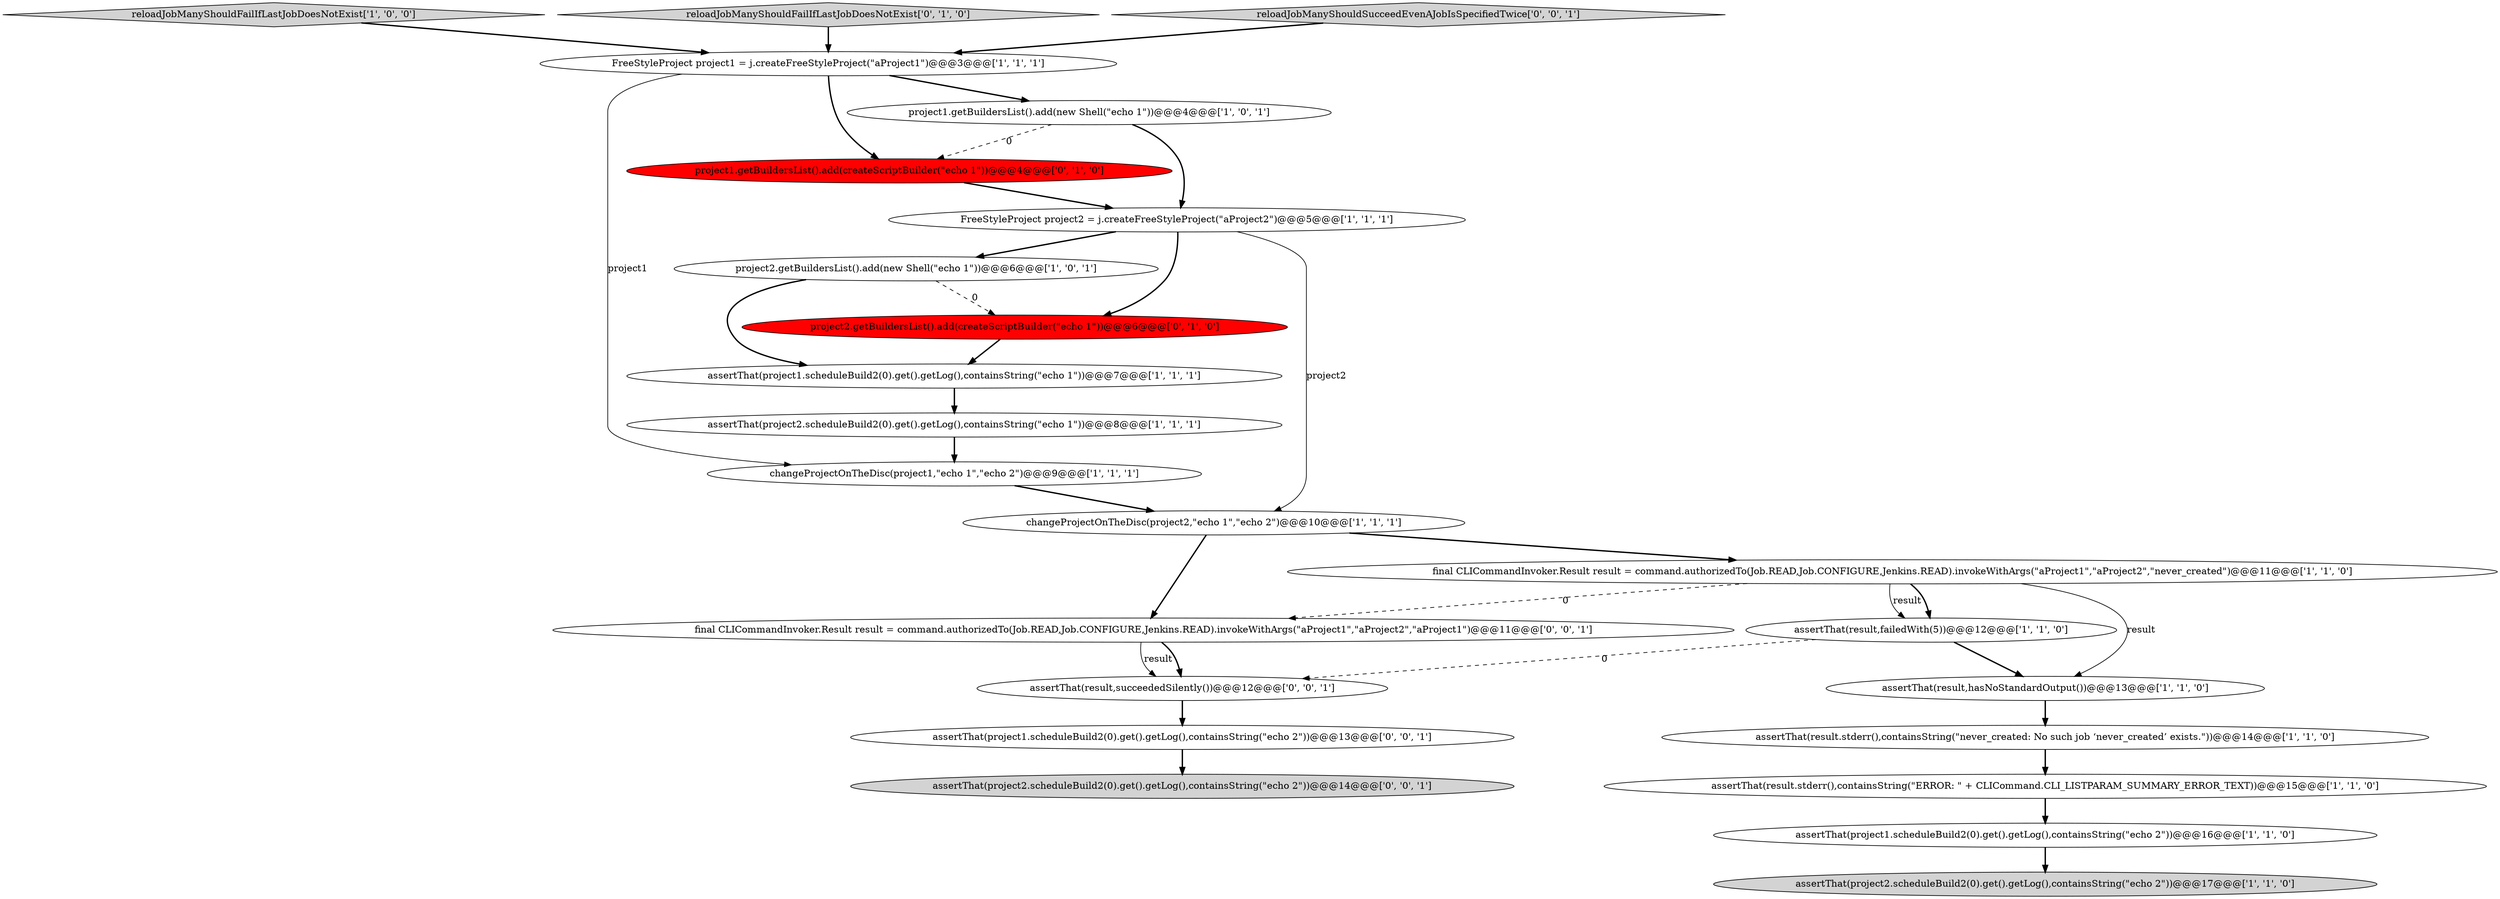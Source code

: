 digraph {
20 [style = filled, label = "final CLICommandInvoker.Result result = command.authorizedTo(Job.READ,Job.CONFIGURE,Jenkins.READ).invokeWithArgs(\"aProject1\",\"aProject2\",\"aProject1\")@@@11@@@['0', '0', '1']", fillcolor = white, shape = ellipse image = "AAA0AAABBB3BBB"];
21 [style = filled, label = "assertThat(project2.scheduleBuild2(0).get().getLog(),containsString(\"echo 2\"))@@@14@@@['0', '0', '1']", fillcolor = lightgray, shape = ellipse image = "AAA0AAABBB3BBB"];
8 [style = filled, label = "project2.getBuildersList().add(new Shell(\"echo 1\"))@@@6@@@['1', '0', '1']", fillcolor = white, shape = ellipse image = "AAA0AAABBB1BBB"];
14 [style = filled, label = "changeProjectOnTheDisc(project1,\"echo 1\",\"echo 2\")@@@9@@@['1', '1', '1']", fillcolor = white, shape = ellipse image = "AAA0AAABBB1BBB"];
15 [style = filled, label = "reloadJobManyShouldFailIfLastJobDoesNotExist['1', '0', '0']", fillcolor = lightgray, shape = diamond image = "AAA0AAABBB1BBB"];
11 [style = filled, label = "FreeStyleProject project2 = j.createFreeStyleProject(\"aProject2\")@@@5@@@['1', '1', '1']", fillcolor = white, shape = ellipse image = "AAA0AAABBB1BBB"];
22 [style = filled, label = "assertThat(project1.scheduleBuild2(0).get().getLog(),containsString(\"echo 2\"))@@@13@@@['0', '0', '1']", fillcolor = white, shape = ellipse image = "AAA0AAABBB3BBB"];
5 [style = filled, label = "assertThat(result,failedWith(5))@@@12@@@['1', '1', '0']", fillcolor = white, shape = ellipse image = "AAA0AAABBB1BBB"];
17 [style = filled, label = "project2.getBuildersList().add(createScriptBuilder(\"echo 1\"))@@@6@@@['0', '1', '0']", fillcolor = red, shape = ellipse image = "AAA1AAABBB2BBB"];
4 [style = filled, label = "assertThat(project1.scheduleBuild2(0).get().getLog(),containsString(\"echo 2\"))@@@16@@@['1', '1', '0']", fillcolor = white, shape = ellipse image = "AAA0AAABBB1BBB"];
6 [style = filled, label = "changeProjectOnTheDisc(project2,\"echo 1\",\"echo 2\")@@@10@@@['1', '1', '1']", fillcolor = white, shape = ellipse image = "AAA0AAABBB1BBB"];
10 [style = filled, label = "FreeStyleProject project1 = j.createFreeStyleProject(\"aProject1\")@@@3@@@['1', '1', '1']", fillcolor = white, shape = ellipse image = "AAA0AAABBB1BBB"];
13 [style = filled, label = "assertThat(project2.scheduleBuild2(0).get().getLog(),containsString(\"echo 1\"))@@@8@@@['1', '1', '1']", fillcolor = white, shape = ellipse image = "AAA0AAABBB1BBB"];
9 [style = filled, label = "assertThat(result.stderr(),containsString(\"ERROR: \" + CLICommand.CLI_LISTPARAM_SUMMARY_ERROR_TEXT))@@@15@@@['1', '1', '0']", fillcolor = white, shape = ellipse image = "AAA0AAABBB1BBB"];
23 [style = filled, label = "assertThat(result,succeededSilently())@@@12@@@['0', '0', '1']", fillcolor = white, shape = ellipse image = "AAA0AAABBB3BBB"];
7 [style = filled, label = "final CLICommandInvoker.Result result = command.authorizedTo(Job.READ,Job.CONFIGURE,Jenkins.READ).invokeWithArgs(\"aProject1\",\"aProject2\",\"never_created\")@@@11@@@['1', '1', '0']", fillcolor = white, shape = ellipse image = "AAA0AAABBB1BBB"];
16 [style = filled, label = "reloadJobManyShouldFailIfLastJobDoesNotExist['0', '1', '0']", fillcolor = lightgray, shape = diamond image = "AAA0AAABBB2BBB"];
19 [style = filled, label = "reloadJobManyShouldSucceedEvenAJobIsSpecifiedTwice['0', '0', '1']", fillcolor = lightgray, shape = diamond image = "AAA0AAABBB3BBB"];
1 [style = filled, label = "assertThat(project1.scheduleBuild2(0).get().getLog(),containsString(\"echo 1\"))@@@7@@@['1', '1', '1']", fillcolor = white, shape = ellipse image = "AAA0AAABBB1BBB"];
0 [style = filled, label = "assertThat(project2.scheduleBuild2(0).get().getLog(),containsString(\"echo 2\"))@@@17@@@['1', '1', '0']", fillcolor = lightgray, shape = ellipse image = "AAA0AAABBB1BBB"];
3 [style = filled, label = "assertThat(result.stderr(),containsString(\"never_created: No such job ‘never_created’ exists.\"))@@@14@@@['1', '1', '0']", fillcolor = white, shape = ellipse image = "AAA0AAABBB1BBB"];
18 [style = filled, label = "project1.getBuildersList().add(createScriptBuilder(\"echo 1\"))@@@4@@@['0', '1', '0']", fillcolor = red, shape = ellipse image = "AAA1AAABBB2BBB"];
12 [style = filled, label = "project1.getBuildersList().add(new Shell(\"echo 1\"))@@@4@@@['1', '0', '1']", fillcolor = white, shape = ellipse image = "AAA0AAABBB1BBB"];
2 [style = filled, label = "assertThat(result,hasNoStandardOutput())@@@13@@@['1', '1', '0']", fillcolor = white, shape = ellipse image = "AAA0AAABBB1BBB"];
10->18 [style = bold, label=""];
15->10 [style = bold, label=""];
17->1 [style = bold, label=""];
16->10 [style = bold, label=""];
5->23 [style = dashed, label="0"];
9->4 [style = bold, label=""];
2->3 [style = bold, label=""];
18->11 [style = bold, label=""];
12->11 [style = bold, label=""];
22->21 [style = bold, label=""];
7->20 [style = dashed, label="0"];
11->6 [style = solid, label="project2"];
19->10 [style = bold, label=""];
7->5 [style = solid, label="result"];
1->13 [style = bold, label=""];
4->0 [style = bold, label=""];
20->23 [style = solid, label="result"];
3->9 [style = bold, label=""];
8->1 [style = bold, label=""];
6->20 [style = bold, label=""];
5->2 [style = bold, label=""];
7->5 [style = bold, label=""];
23->22 [style = bold, label=""];
20->23 [style = bold, label=""];
10->12 [style = bold, label=""];
10->14 [style = solid, label="project1"];
8->17 [style = dashed, label="0"];
11->8 [style = bold, label=""];
11->17 [style = bold, label=""];
12->18 [style = dashed, label="0"];
6->7 [style = bold, label=""];
7->2 [style = solid, label="result"];
13->14 [style = bold, label=""];
14->6 [style = bold, label=""];
}
